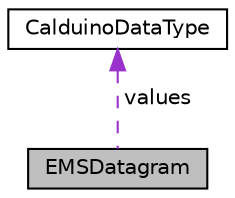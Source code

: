 digraph "EMSDatagram"
{
  edge [fontname="Helvetica",fontsize="10",labelfontname="Helvetica",labelfontsize="10"];
  node [fontname="Helvetica",fontsize="10",shape=record];
  Node1 [label="EMSDatagram",height=0.2,width=0.4,color="black", fillcolor="grey75", style="filled", fontcolor="black"];
  Node2 -> Node1 [dir="back",color="darkorchid3",fontsize="10",style="dashed",label=" values" ,fontname="Helvetica"];
  Node2 [label="CalduinoDataType",height=0.2,width=0.4,color="black", fillcolor="white", style="filled",URL="$struct_calduino_data_type.html"];
}
